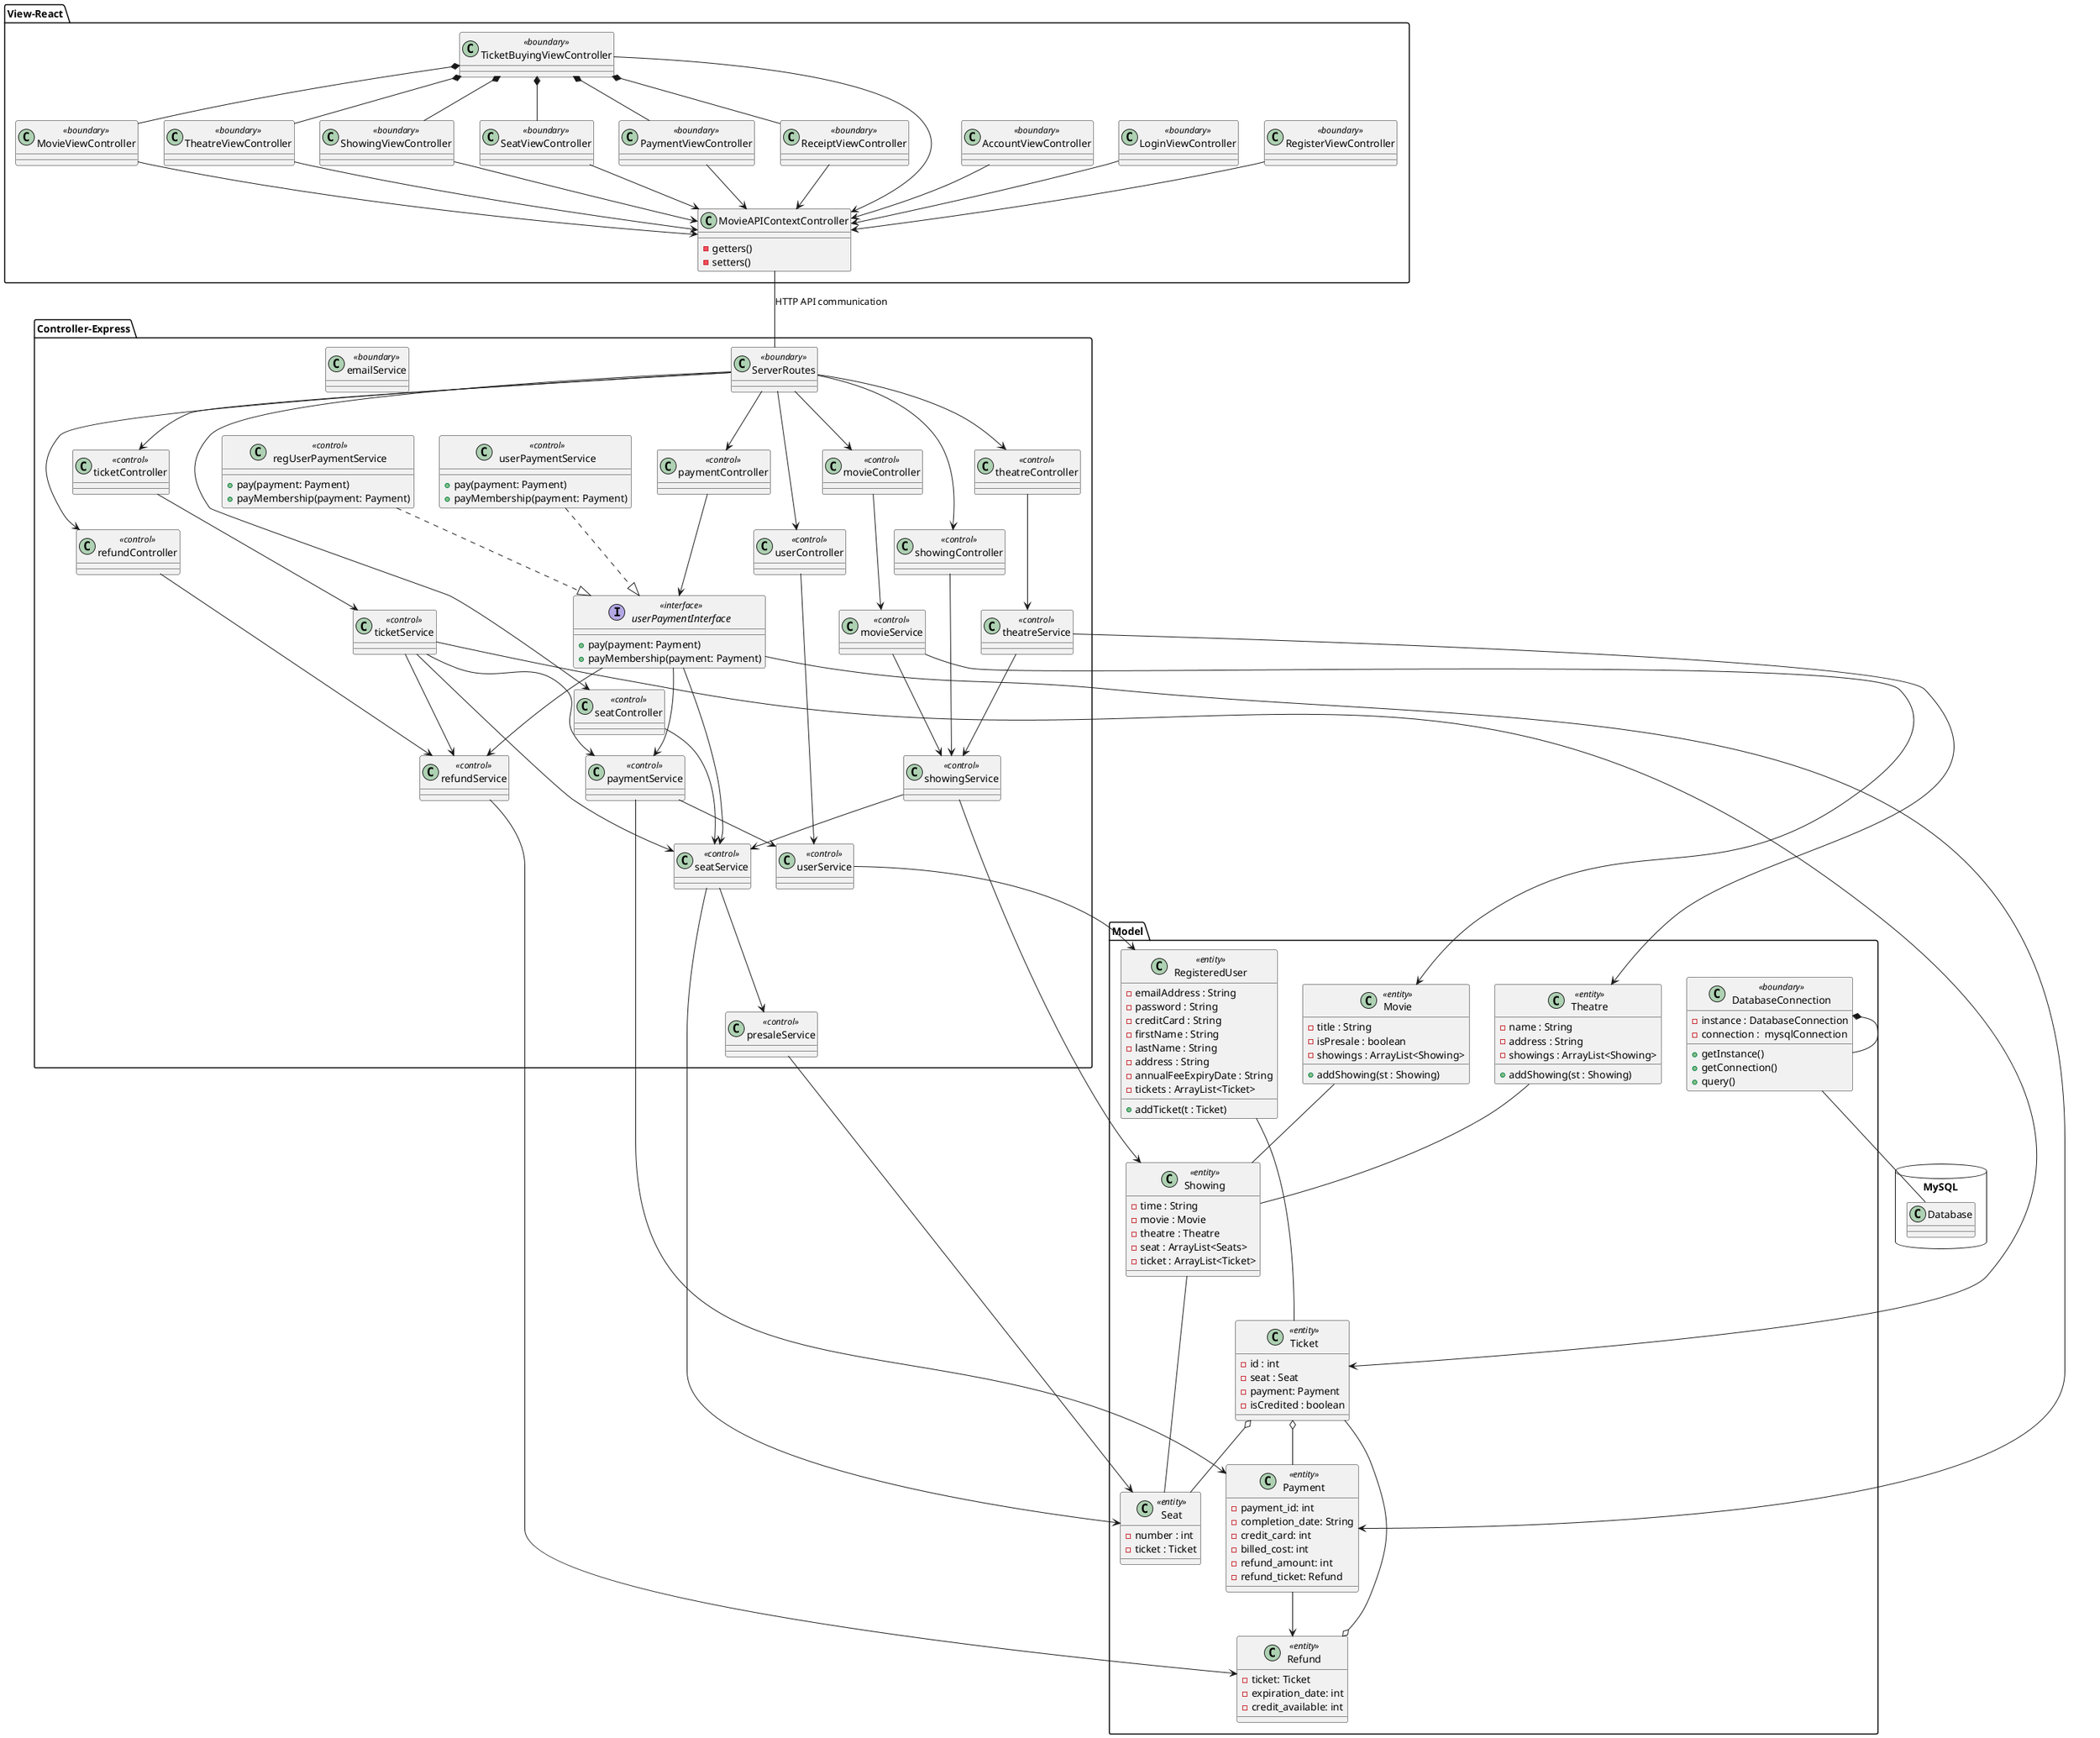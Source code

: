 @startuml relationships

package Model {
    class Movie <<entity>> {
        - title : String
        - isPresale : boolean
        - showings : ArrayList<Showing>
        + addShowing(st : Showing)
    }

    class Theatre <<entity>> {
        - name : String
        - address : String
        - showings : ArrayList<Showing>
        + addShowing(st : Showing)
    }

    class Showing <<entity>> {
        - time : String
        - movie : Movie
        - theatre : Theatre
        - seat : ArrayList<Seats>
        - ticket : ArrayList<Ticket>
    }

    class Seat <<entity>> {
        - number : int
        - ticket : Ticket
    }

    class Ticket <<entity>> {
        - id : int
        - seat : Seat
        - payment: Payment
        - isCredited : boolean
    }

    class RegisteredUser <<entity>> {
        - emailAddress : String
        - password : String
        - creditCard : String
        - firstName : String
        - lastName : String
        - address : String
        - annualFeeExpiryDate : String
        - tickets : ArrayList<Ticket>
        + addTicket(t : Ticket)
    }

    class Payment <<entity>> {
        - payment_id: int
        - completion_date: String
        - credit_card: int
        - billed_cost: int
        - refund_amount: int
        - refund_ticket: Refund
    }

    class Refund <<entity>> {
        - ticket: Ticket
        - expiration_date: int
        - credit_available: int
    }

    class DatabaseConnection <<boundary>> {
        - instance : DatabaseConnection
        - connection :  mysqlConnection
        + getInstance()
        + getConnection()
        + query()
    }
}

package View-React {
    class RegisterViewController <<boundary>> {

    }
    class LoginViewController <<boundary>> {

    }
    class AccountViewController <<boundary>> {

    }
    class TicketBuyingViewController <<boundary>> {

    }
    class MovieViewController <<boundary>> {

    }
    class TheatreViewController <<boundary>> {

    }
    class ShowingViewController <<boundary>> {

    }
    class SeatViewController <<boundary>> {

    }
    class PaymentViewController <<boundary>> {

    }
    class ReceiptViewController <<boundary>> {

    }

    class MovieAPIContextController {
        ' add getters and setters
        - getters()
        - setters()
    }
}

package Controller-Express {
    class ServerRoutes <<boundary>> {}

    class emailService <<boundary>> {}

    class userController <<control>> {}
    class userService <<control>> {}

    class seatController <<control>> {}
    class seatService <<control>> {}

    class showingController <<control>> {}
    class showingService <<control>> {}

    class movieController <<control>> {}
    class movieService <<control>> {}

    class theatreController <<control>> {}
    class theatreService <<control>> {}

    class presaleService <<control>> {}

    class refundController <<control>> {}
    class refundService <<control>> {}

    class paymentController <<control>> {}
    class paymentService <<control>>

    interface userPaymentInterface <<interface>> {
        + pay(payment: Payment)
        + payMembership(payment: Payment)
    }
    class userPaymentService <<control>> {
        + pay(payment: Payment)
        + payMembership(payment: Payment)
    }
    class regUserPaymentService <<control>> {
        + pay(payment: Payment)
        + payMembership(payment: Payment)
    }

    class ticketController <<control>> {}
    class ticketService <<control>> {}

}

' start Relationships between server routes
ServerRoutes --> movieController
ServerRoutes --> userController
ServerRoutes --> seatController
ServerRoutes --> showingController
ServerRoutes --> theatreController
ServerRoutes --> ticketController
ServerRoutes --> paymentController
ServerRoutes --> refundController
' end Relationships between server routes

' start Relationships betweens client views
TicketBuyingViewController *-- MovieViewController
TicketBuyingViewController *-- TheatreViewController
TicketBuyingViewController *-- ShowingViewController
TicketBuyingViewController *-- SeatViewController
TicketBuyingViewController *-- PaymentViewController
TicketBuyingViewController *-- ReceiptViewController

RegisterViewController --> MovieAPIContextController
LoginViewController --> MovieAPIContextController
AccountViewController --> MovieAPIContextController
TicketBuyingViewController --> MovieAPIContextController
MovieViewController --> MovieAPIContextController
TheatreViewController --> MovieAPIContextController
ShowingViewController --> MovieAPIContextController
SeatViewController --> MovieAPIContextController
PaymentViewController --> MovieAPIContextController
ReceiptViewController --> MovieAPIContextController
' end Relationships betweens client views

' start Relationships betweens controllers/services/models
userController --> userService
userService --> RegisteredUser

movieController --> movieService
movieService --> Movie
movieService --> showingService

theatreController --> theatreService
theatreService --> Theatre
theatreService --> showingService

seatController --> seatService
seatService --> Seat
seatService --> presaleService
presaleService --> Seat

showingController --> showingService
showingService --> Showing
showingService --> seatService

refundController --> refundService
refundService --> Refund

ticketController --> ticketService
ticketService --> Ticket
ticketService --> seatService
ticketService --> paymentService
ticketService --> refundService

paymentController --> userPaymentInterface
userPaymentInterface --> Payment
userPaymentInterface --> refundService
userPaymentInterface --> paymentService
userPaymentInterface --> seatService
userPaymentService ..|> userPaymentInterface
regUserPaymentService ..|> userPaymentInterface
paymentService --> Payment
paymentService --> userService

' --end Relationships betweens controllers/services/models

' -- start Model relastionships
Movie -- Showing
Theatre -- Showing
Showing --- Seat
Ticket o-- Seat
Ticket o-- Payment
Refund o-- Ticket
RegisteredUser --- Ticket
Payment --> Refund

' -- end Model relastionships

package MySQL <<Database>> {
  class Database
}

DatabaseConnection *-- DatabaseConnection
DatabaseConnection -- Database

MovieAPIContextController -- ServerRoutes : HTTP API communication

@enduml